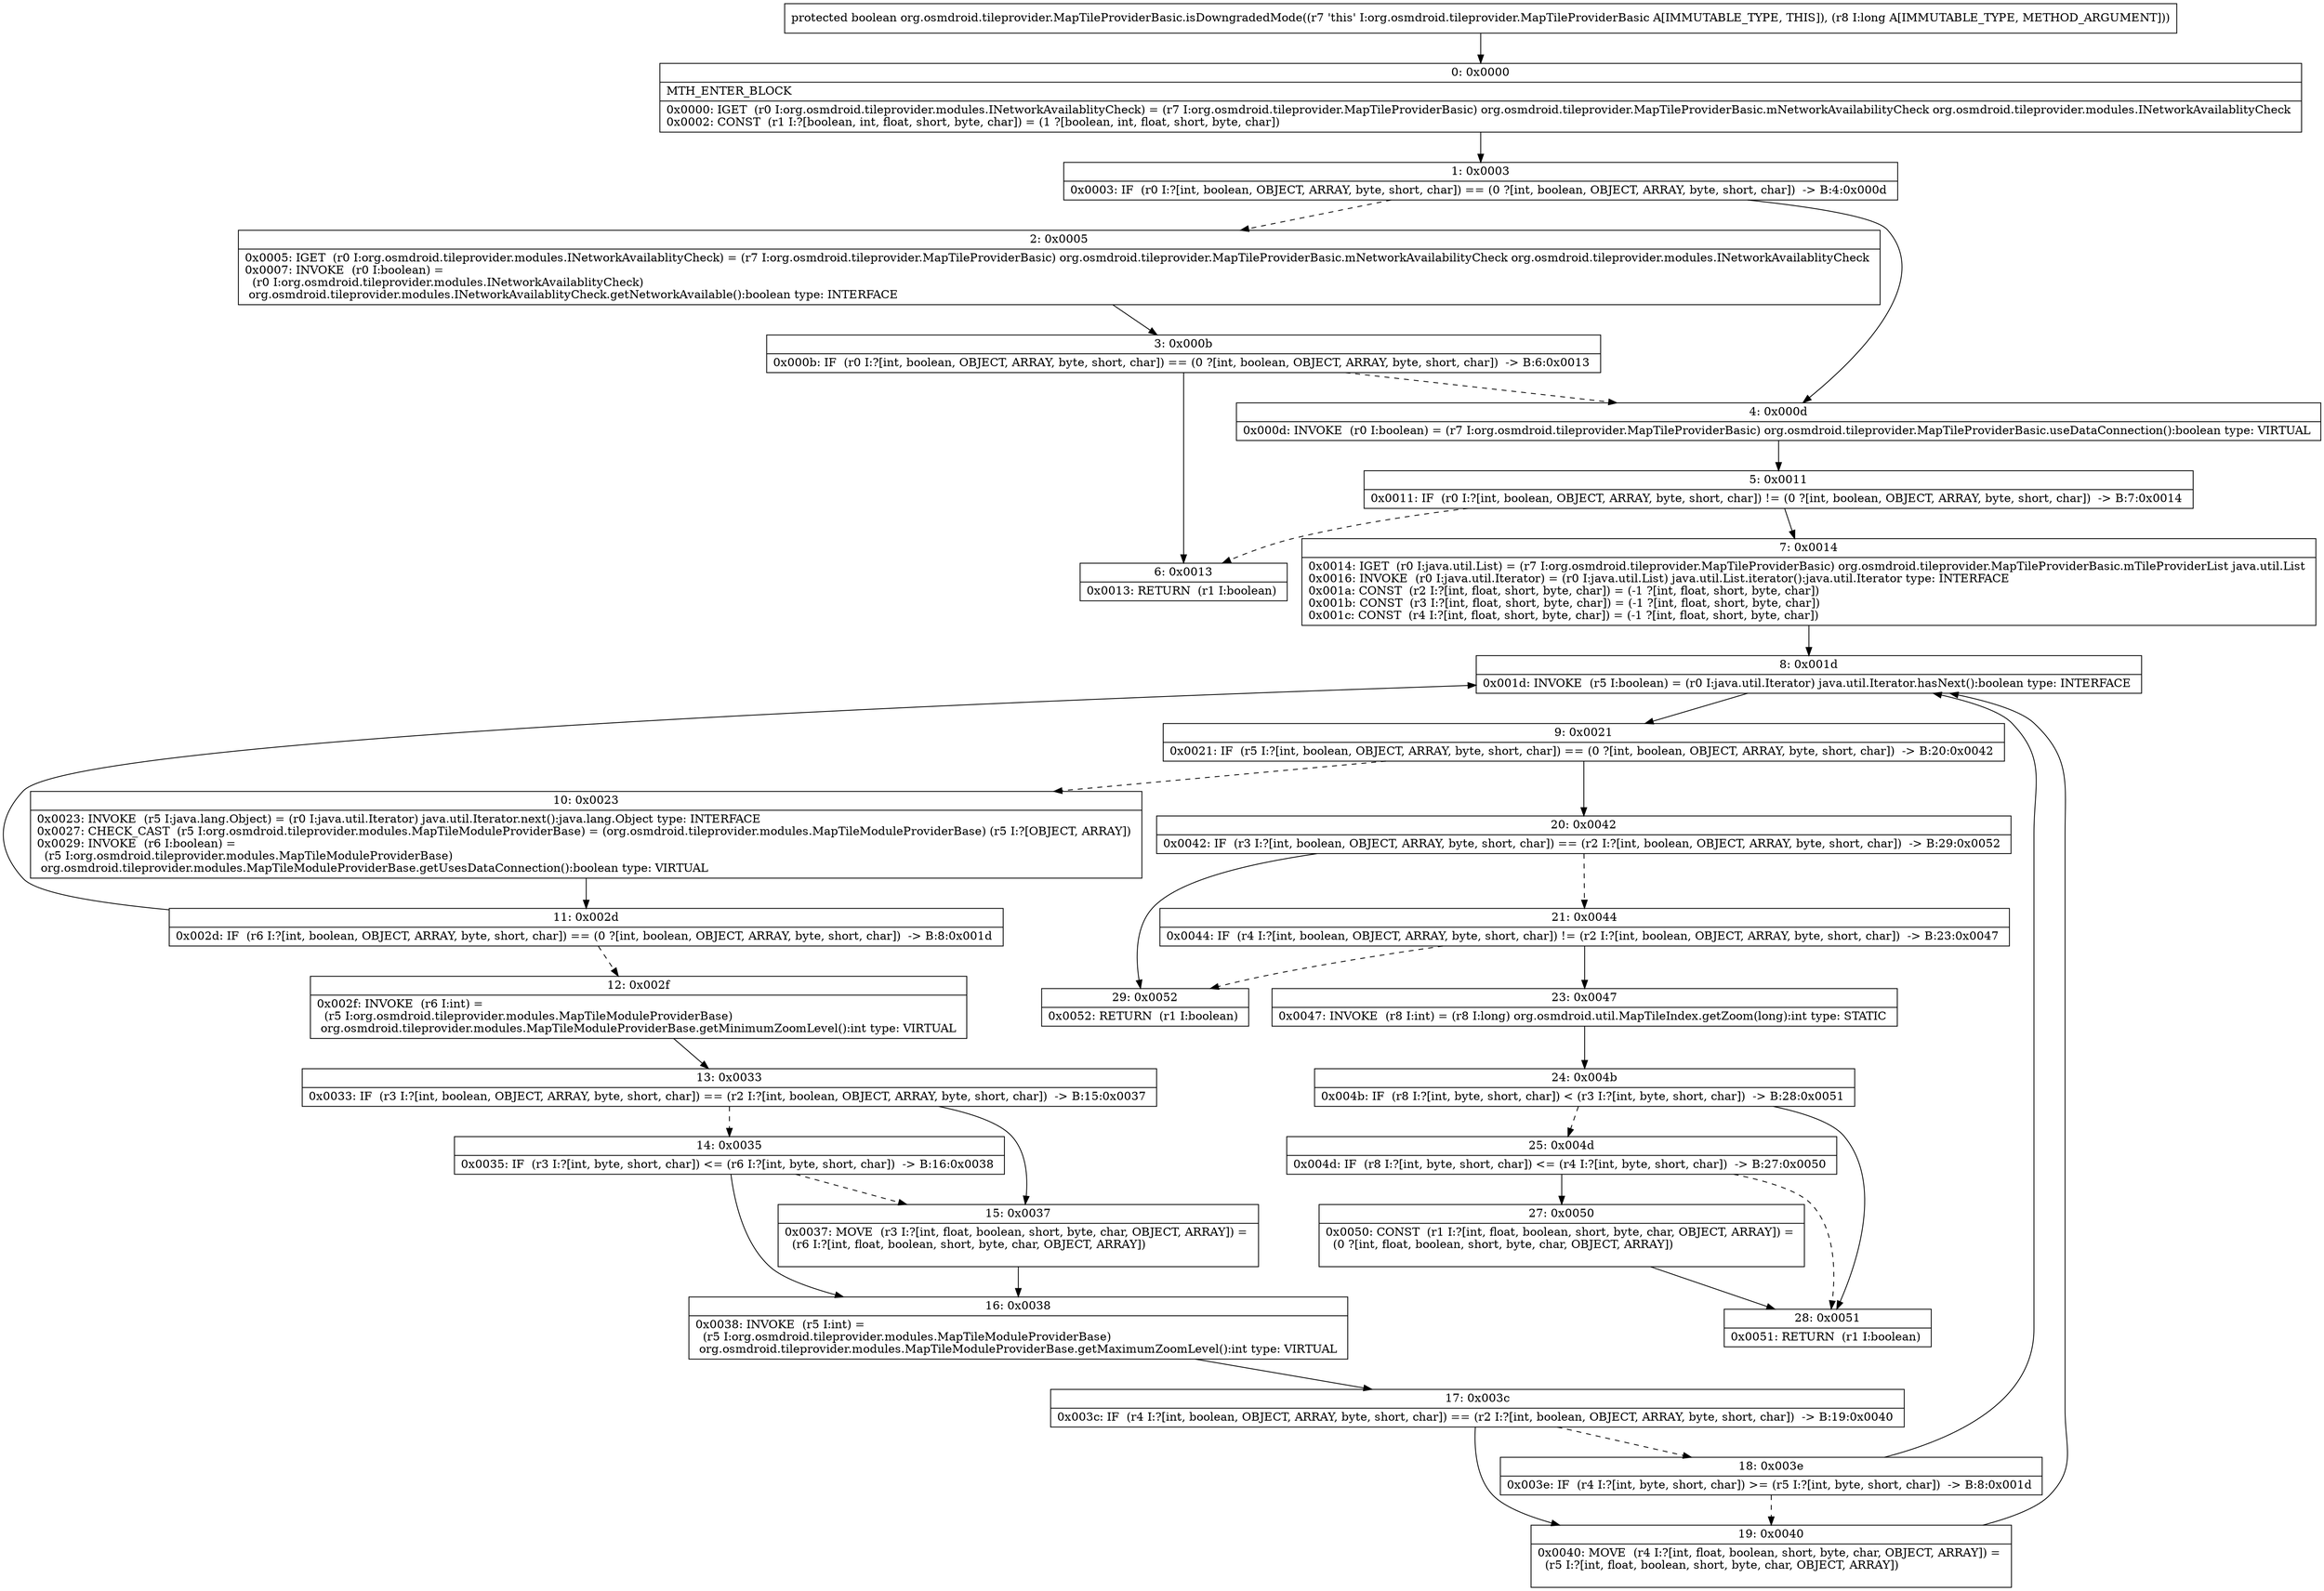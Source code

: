 digraph "CFG fororg.osmdroid.tileprovider.MapTileProviderBasic.isDowngradedMode(J)Z" {
Node_0 [shape=record,label="{0\:\ 0x0000|MTH_ENTER_BLOCK\l|0x0000: IGET  (r0 I:org.osmdroid.tileprovider.modules.INetworkAvailablityCheck) = (r7 I:org.osmdroid.tileprovider.MapTileProviderBasic) org.osmdroid.tileprovider.MapTileProviderBasic.mNetworkAvailabilityCheck org.osmdroid.tileprovider.modules.INetworkAvailablityCheck \l0x0002: CONST  (r1 I:?[boolean, int, float, short, byte, char]) = (1 ?[boolean, int, float, short, byte, char]) \l}"];
Node_1 [shape=record,label="{1\:\ 0x0003|0x0003: IF  (r0 I:?[int, boolean, OBJECT, ARRAY, byte, short, char]) == (0 ?[int, boolean, OBJECT, ARRAY, byte, short, char])  \-\> B:4:0x000d \l}"];
Node_2 [shape=record,label="{2\:\ 0x0005|0x0005: IGET  (r0 I:org.osmdroid.tileprovider.modules.INetworkAvailablityCheck) = (r7 I:org.osmdroid.tileprovider.MapTileProviderBasic) org.osmdroid.tileprovider.MapTileProviderBasic.mNetworkAvailabilityCheck org.osmdroid.tileprovider.modules.INetworkAvailablityCheck \l0x0007: INVOKE  (r0 I:boolean) = \l  (r0 I:org.osmdroid.tileprovider.modules.INetworkAvailablityCheck)\l org.osmdroid.tileprovider.modules.INetworkAvailablityCheck.getNetworkAvailable():boolean type: INTERFACE \l}"];
Node_3 [shape=record,label="{3\:\ 0x000b|0x000b: IF  (r0 I:?[int, boolean, OBJECT, ARRAY, byte, short, char]) == (0 ?[int, boolean, OBJECT, ARRAY, byte, short, char])  \-\> B:6:0x0013 \l}"];
Node_4 [shape=record,label="{4\:\ 0x000d|0x000d: INVOKE  (r0 I:boolean) = (r7 I:org.osmdroid.tileprovider.MapTileProviderBasic) org.osmdroid.tileprovider.MapTileProviderBasic.useDataConnection():boolean type: VIRTUAL \l}"];
Node_5 [shape=record,label="{5\:\ 0x0011|0x0011: IF  (r0 I:?[int, boolean, OBJECT, ARRAY, byte, short, char]) != (0 ?[int, boolean, OBJECT, ARRAY, byte, short, char])  \-\> B:7:0x0014 \l}"];
Node_6 [shape=record,label="{6\:\ 0x0013|0x0013: RETURN  (r1 I:boolean) \l}"];
Node_7 [shape=record,label="{7\:\ 0x0014|0x0014: IGET  (r0 I:java.util.List) = (r7 I:org.osmdroid.tileprovider.MapTileProviderBasic) org.osmdroid.tileprovider.MapTileProviderBasic.mTileProviderList java.util.List \l0x0016: INVOKE  (r0 I:java.util.Iterator) = (r0 I:java.util.List) java.util.List.iterator():java.util.Iterator type: INTERFACE \l0x001a: CONST  (r2 I:?[int, float, short, byte, char]) = (\-1 ?[int, float, short, byte, char]) \l0x001b: CONST  (r3 I:?[int, float, short, byte, char]) = (\-1 ?[int, float, short, byte, char]) \l0x001c: CONST  (r4 I:?[int, float, short, byte, char]) = (\-1 ?[int, float, short, byte, char]) \l}"];
Node_8 [shape=record,label="{8\:\ 0x001d|0x001d: INVOKE  (r5 I:boolean) = (r0 I:java.util.Iterator) java.util.Iterator.hasNext():boolean type: INTERFACE \l}"];
Node_9 [shape=record,label="{9\:\ 0x0021|0x0021: IF  (r5 I:?[int, boolean, OBJECT, ARRAY, byte, short, char]) == (0 ?[int, boolean, OBJECT, ARRAY, byte, short, char])  \-\> B:20:0x0042 \l}"];
Node_10 [shape=record,label="{10\:\ 0x0023|0x0023: INVOKE  (r5 I:java.lang.Object) = (r0 I:java.util.Iterator) java.util.Iterator.next():java.lang.Object type: INTERFACE \l0x0027: CHECK_CAST  (r5 I:org.osmdroid.tileprovider.modules.MapTileModuleProviderBase) = (org.osmdroid.tileprovider.modules.MapTileModuleProviderBase) (r5 I:?[OBJECT, ARRAY]) \l0x0029: INVOKE  (r6 I:boolean) = \l  (r5 I:org.osmdroid.tileprovider.modules.MapTileModuleProviderBase)\l org.osmdroid.tileprovider.modules.MapTileModuleProviderBase.getUsesDataConnection():boolean type: VIRTUAL \l}"];
Node_11 [shape=record,label="{11\:\ 0x002d|0x002d: IF  (r6 I:?[int, boolean, OBJECT, ARRAY, byte, short, char]) == (0 ?[int, boolean, OBJECT, ARRAY, byte, short, char])  \-\> B:8:0x001d \l}"];
Node_12 [shape=record,label="{12\:\ 0x002f|0x002f: INVOKE  (r6 I:int) = \l  (r5 I:org.osmdroid.tileprovider.modules.MapTileModuleProviderBase)\l org.osmdroid.tileprovider.modules.MapTileModuleProviderBase.getMinimumZoomLevel():int type: VIRTUAL \l}"];
Node_13 [shape=record,label="{13\:\ 0x0033|0x0033: IF  (r3 I:?[int, boolean, OBJECT, ARRAY, byte, short, char]) == (r2 I:?[int, boolean, OBJECT, ARRAY, byte, short, char])  \-\> B:15:0x0037 \l}"];
Node_14 [shape=record,label="{14\:\ 0x0035|0x0035: IF  (r3 I:?[int, byte, short, char]) \<= (r6 I:?[int, byte, short, char])  \-\> B:16:0x0038 \l}"];
Node_15 [shape=record,label="{15\:\ 0x0037|0x0037: MOVE  (r3 I:?[int, float, boolean, short, byte, char, OBJECT, ARRAY]) = \l  (r6 I:?[int, float, boolean, short, byte, char, OBJECT, ARRAY])\l \l}"];
Node_16 [shape=record,label="{16\:\ 0x0038|0x0038: INVOKE  (r5 I:int) = \l  (r5 I:org.osmdroid.tileprovider.modules.MapTileModuleProviderBase)\l org.osmdroid.tileprovider.modules.MapTileModuleProviderBase.getMaximumZoomLevel():int type: VIRTUAL \l}"];
Node_17 [shape=record,label="{17\:\ 0x003c|0x003c: IF  (r4 I:?[int, boolean, OBJECT, ARRAY, byte, short, char]) == (r2 I:?[int, boolean, OBJECT, ARRAY, byte, short, char])  \-\> B:19:0x0040 \l}"];
Node_18 [shape=record,label="{18\:\ 0x003e|0x003e: IF  (r4 I:?[int, byte, short, char]) \>= (r5 I:?[int, byte, short, char])  \-\> B:8:0x001d \l}"];
Node_19 [shape=record,label="{19\:\ 0x0040|0x0040: MOVE  (r4 I:?[int, float, boolean, short, byte, char, OBJECT, ARRAY]) = \l  (r5 I:?[int, float, boolean, short, byte, char, OBJECT, ARRAY])\l \l}"];
Node_20 [shape=record,label="{20\:\ 0x0042|0x0042: IF  (r3 I:?[int, boolean, OBJECT, ARRAY, byte, short, char]) == (r2 I:?[int, boolean, OBJECT, ARRAY, byte, short, char])  \-\> B:29:0x0052 \l}"];
Node_21 [shape=record,label="{21\:\ 0x0044|0x0044: IF  (r4 I:?[int, boolean, OBJECT, ARRAY, byte, short, char]) != (r2 I:?[int, boolean, OBJECT, ARRAY, byte, short, char])  \-\> B:23:0x0047 \l}"];
Node_23 [shape=record,label="{23\:\ 0x0047|0x0047: INVOKE  (r8 I:int) = (r8 I:long) org.osmdroid.util.MapTileIndex.getZoom(long):int type: STATIC \l}"];
Node_24 [shape=record,label="{24\:\ 0x004b|0x004b: IF  (r8 I:?[int, byte, short, char]) \< (r3 I:?[int, byte, short, char])  \-\> B:28:0x0051 \l}"];
Node_25 [shape=record,label="{25\:\ 0x004d|0x004d: IF  (r8 I:?[int, byte, short, char]) \<= (r4 I:?[int, byte, short, char])  \-\> B:27:0x0050 \l}"];
Node_27 [shape=record,label="{27\:\ 0x0050|0x0050: CONST  (r1 I:?[int, float, boolean, short, byte, char, OBJECT, ARRAY]) = \l  (0 ?[int, float, boolean, short, byte, char, OBJECT, ARRAY])\l \l}"];
Node_28 [shape=record,label="{28\:\ 0x0051|0x0051: RETURN  (r1 I:boolean) \l}"];
Node_29 [shape=record,label="{29\:\ 0x0052|0x0052: RETURN  (r1 I:boolean) \l}"];
MethodNode[shape=record,label="{protected boolean org.osmdroid.tileprovider.MapTileProviderBasic.isDowngradedMode((r7 'this' I:org.osmdroid.tileprovider.MapTileProviderBasic A[IMMUTABLE_TYPE, THIS]), (r8 I:long A[IMMUTABLE_TYPE, METHOD_ARGUMENT])) }"];
MethodNode -> Node_0;
Node_0 -> Node_1;
Node_1 -> Node_2[style=dashed];
Node_1 -> Node_4;
Node_2 -> Node_3;
Node_3 -> Node_4[style=dashed];
Node_3 -> Node_6;
Node_4 -> Node_5;
Node_5 -> Node_6[style=dashed];
Node_5 -> Node_7;
Node_7 -> Node_8;
Node_8 -> Node_9;
Node_9 -> Node_10[style=dashed];
Node_9 -> Node_20;
Node_10 -> Node_11;
Node_11 -> Node_8;
Node_11 -> Node_12[style=dashed];
Node_12 -> Node_13;
Node_13 -> Node_14[style=dashed];
Node_13 -> Node_15;
Node_14 -> Node_15[style=dashed];
Node_14 -> Node_16;
Node_15 -> Node_16;
Node_16 -> Node_17;
Node_17 -> Node_18[style=dashed];
Node_17 -> Node_19;
Node_18 -> Node_8;
Node_18 -> Node_19[style=dashed];
Node_19 -> Node_8;
Node_20 -> Node_21[style=dashed];
Node_20 -> Node_29;
Node_21 -> Node_23;
Node_21 -> Node_29[style=dashed];
Node_23 -> Node_24;
Node_24 -> Node_25[style=dashed];
Node_24 -> Node_28;
Node_25 -> Node_27;
Node_25 -> Node_28[style=dashed];
Node_27 -> Node_28;
}

